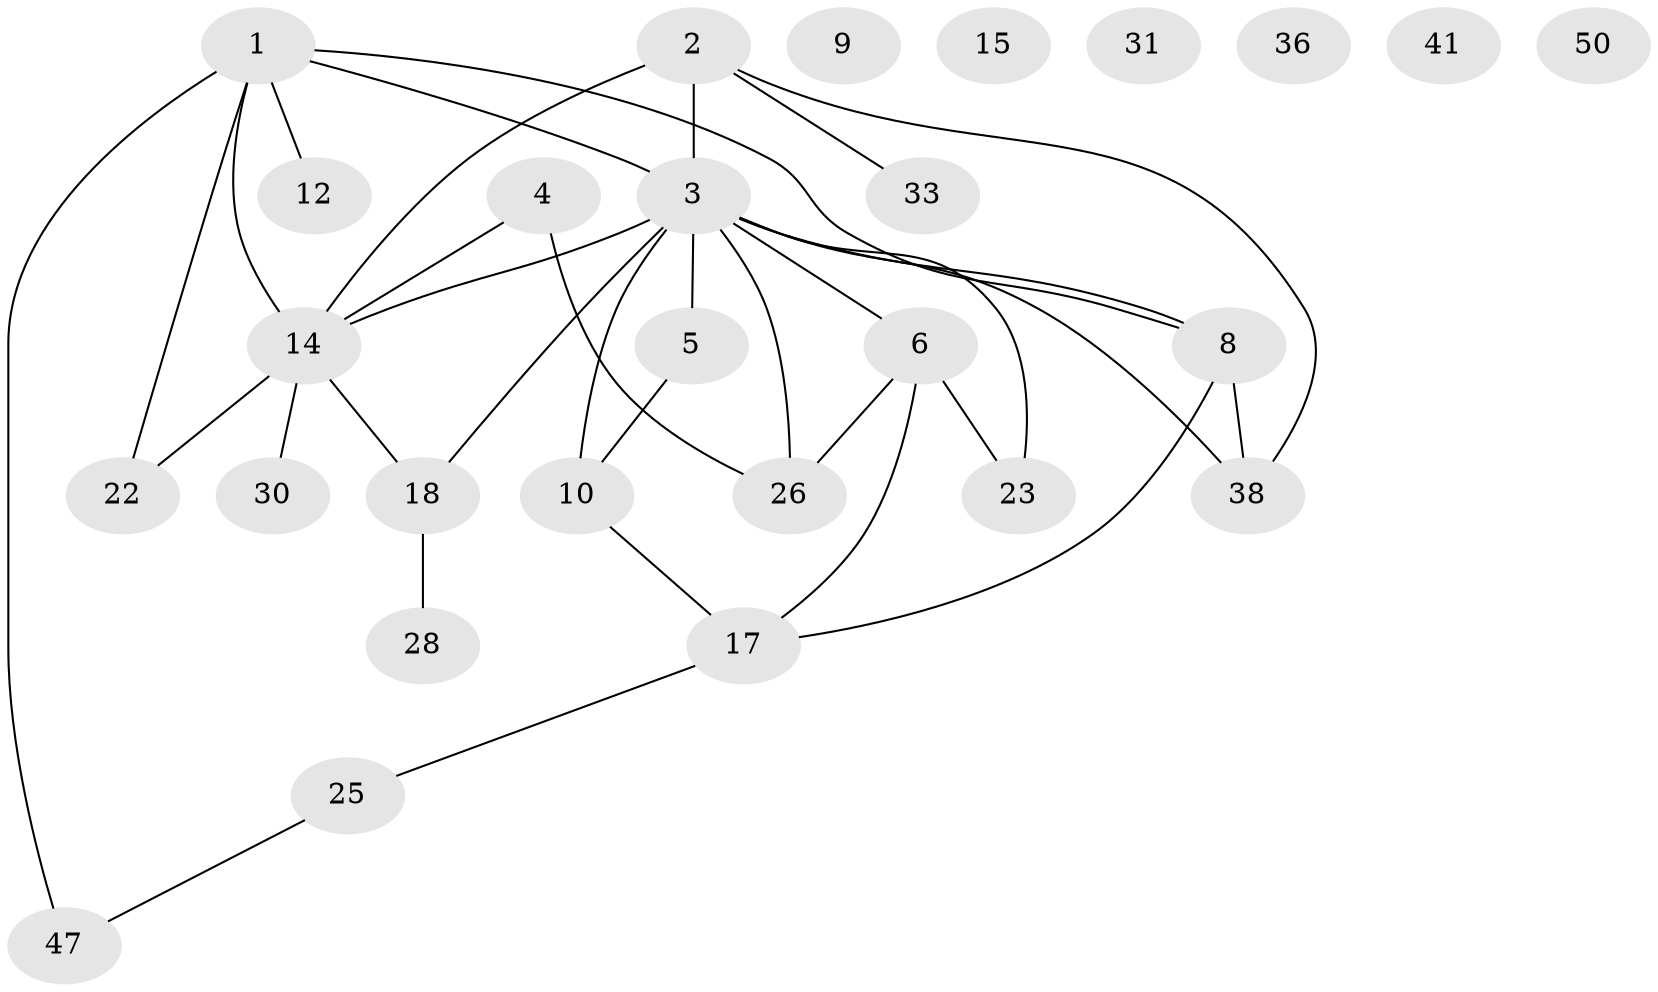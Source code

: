 // original degree distribution, {6: 0.05555555555555555, 7: 0.037037037037037035, 2: 0.2222222222222222, 3: 0.18518518518518517, 0: 0.1111111111111111, 4: 0.16666666666666666, 1: 0.14814814814814814, 5: 0.07407407407407407}
// Generated by graph-tools (version 1.1) at 2025/13/03/09/25 04:13:02]
// undirected, 27 vertices, 34 edges
graph export_dot {
graph [start="1"]
  node [color=gray90,style=filled];
  1 [super="+34"];
  2 [super="+40+7"];
  3 [super="+11+45+42"];
  4 [super="+16"];
  5;
  6 [super="+29+24"];
  8 [super="+52"];
  9;
  10 [super="+21+44"];
  12;
  14 [super="+20+49+35+46"];
  15;
  17 [super="+19"];
  18 [super="+53"];
  22;
  23;
  25 [super="+48"];
  26 [super="+43"];
  28;
  30;
  31;
  33;
  36;
  38;
  41;
  47;
  50;
  1 -- 22 [weight=2];
  1 -- 8 [weight=2];
  1 -- 14 [weight=2];
  1 -- 3 [weight=2];
  1 -- 12;
  1 -- 47;
  2 -- 3 [weight=3];
  2 -- 33;
  2 -- 38;
  2 -- 14;
  3 -- 14 [weight=3];
  3 -- 5;
  3 -- 38;
  3 -- 8 [weight=2];
  3 -- 10 [weight=3];
  3 -- 26;
  3 -- 18;
  3 -- 23;
  3 -- 6;
  4 -- 14 [weight=2];
  4 -- 26;
  5 -- 10;
  6 -- 17;
  6 -- 23;
  6 -- 26;
  8 -- 38;
  8 -- 17;
  10 -- 17;
  14 -- 22;
  14 -- 18;
  14 -- 30;
  17 -- 25;
  18 -- 28;
  25 -- 47;
}
